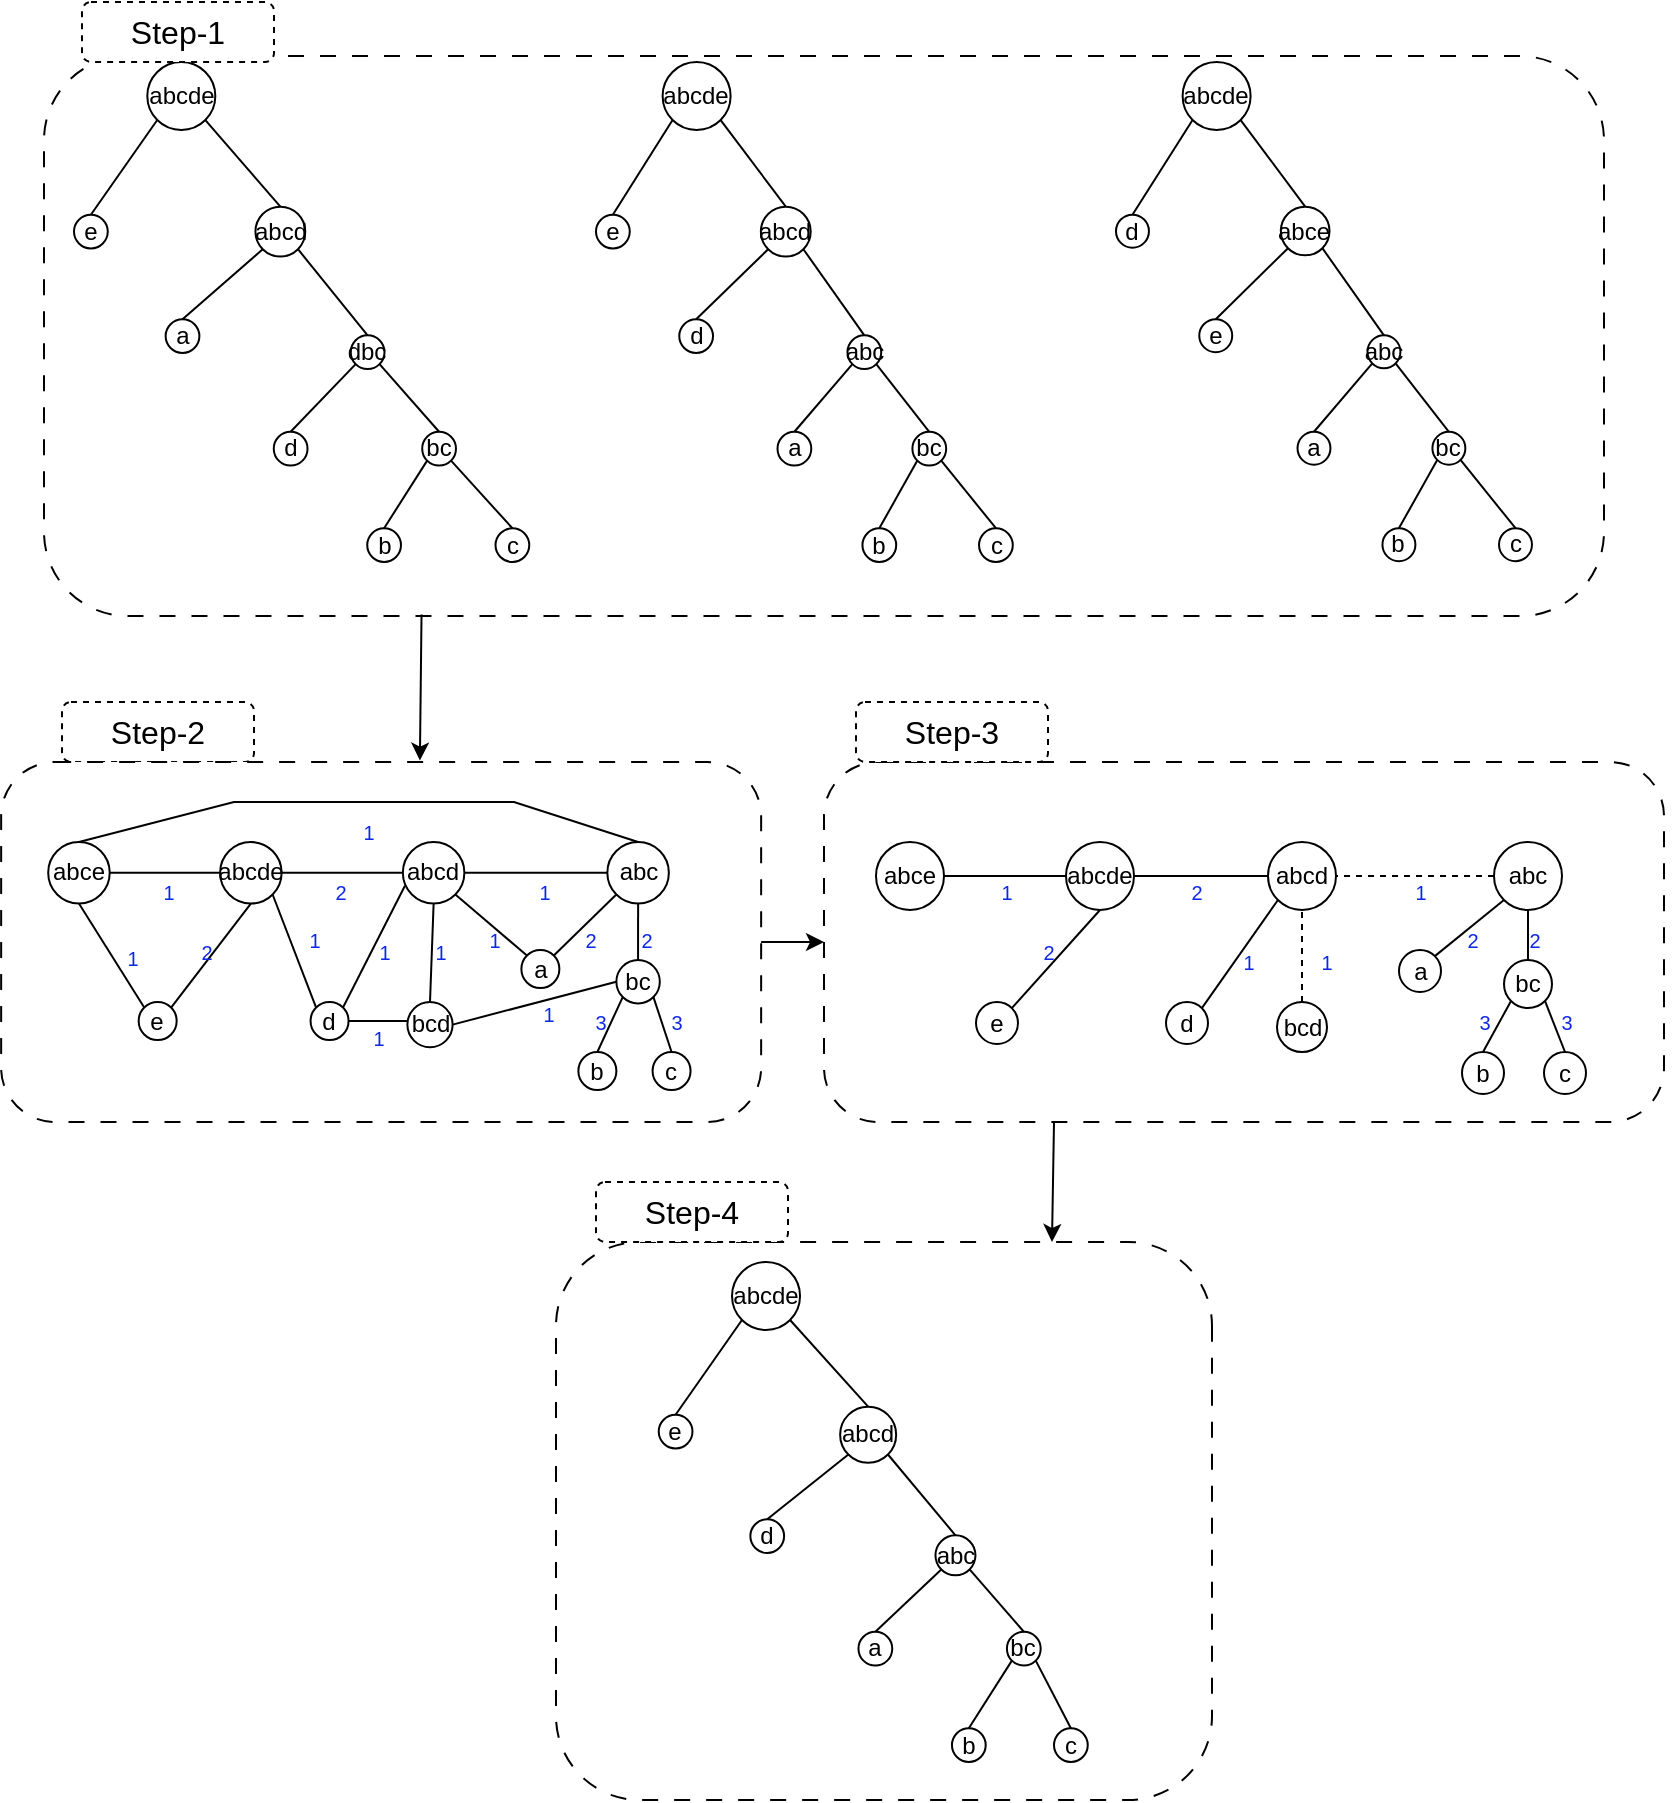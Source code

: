 <mxfile version="24.3.1" type="github">
  <diagram name="Page-1" id="h0j11PAoBNnZOjl50wy9">
    <mxGraphModel dx="442" dy="1368" grid="1" gridSize="10" guides="1" tooltips="1" connect="1" arrows="1" fold="1" page="1" pageScale="1" pageWidth="850" pageHeight="1100" math="0" shadow="0">
      <root>
        <mxCell id="0" />
        <mxCell id="1" parent="0" />
        <mxCell id="BE0f78BMKFHATQ1xb_2E-177" value="&lt;font style=&quot;font-size: 16px;&quot;&gt;Step-2&lt;/font&gt;" style="rounded=1;whiteSpace=wrap;html=1;dashed=1;" parent="1" vertex="1">
          <mxGeometry x="44" y="-720" width="96" height="30" as="geometry" />
        </mxCell>
        <mxCell id="BE0f78BMKFHATQ1xb_2E-176" value="" style="rounded=1;whiteSpace=wrap;html=1;direction=south;dashed=1;dashPattern=8 8;" parent="1" vertex="1">
          <mxGeometry x="291" y="-450" width="328" height="279" as="geometry" />
        </mxCell>
        <mxCell id="BE0f78BMKFHATQ1xb_2E-22" value="" style="group" parent="1" vertex="1" connectable="0">
          <mxGeometry x="311" y="-1040" width="504" height="277.06" as="geometry" />
        </mxCell>
        <mxCell id="BE0f78BMKFHATQ1xb_2E-108" value="" style="rounded=1;whiteSpace=wrap;html=1;dashed=1;dashPattern=8 8;" parent="BE0f78BMKFHATQ1xb_2E-22" vertex="1">
          <mxGeometry x="-276" y="-2.94" width="780" height="280" as="geometry" />
        </mxCell>
        <mxCell id="BE0f78BMKFHATQ1xb_2E-23" value="bc" style="ellipse;whiteSpace=wrap;html=1;aspect=fixed;fontStyle=0" parent="BE0f78BMKFHATQ1xb_2E-22" vertex="1">
          <mxGeometry x="158.207" y="184.887" width="16.881" height="16.881" as="geometry" />
        </mxCell>
        <mxCell id="BE0f78BMKFHATQ1xb_2E-24" value="abc" style="ellipse;whiteSpace=wrap;html=1;aspect=fixed;fontStyle=0" parent="BE0f78BMKFHATQ1xb_2E-22" vertex="1">
          <mxGeometry x="125.733" y="136.656" width="16.881" height="16.881" as="geometry" />
        </mxCell>
        <mxCell id="BE0f78BMKFHATQ1xb_2E-25" value="" style="endArrow=none;html=1;rounded=0;exitX=0.5;exitY=0;exitDx=0;exitDy=0;entryX=1;entryY=1;entryDx=0;entryDy=0;fontStyle=0" parent="BE0f78BMKFHATQ1xb_2E-22" source="BE0f78BMKFHATQ1xb_2E-35" target="BE0f78BMKFHATQ1xb_2E-37" edge="1">
          <mxGeometry width="50" height="50" relative="1" as="geometry">
            <mxPoint x="54.124" y="188.907" as="sourcePoint" />
            <mxPoint x="52.519" y="35.614" as="targetPoint" />
          </mxGeometry>
        </mxCell>
        <mxCell id="BE0f78BMKFHATQ1xb_2E-26" value="" style="endArrow=none;html=1;rounded=0;exitX=0.5;exitY=0;exitDx=0;exitDy=0;entryX=0;entryY=1;entryDx=0;entryDy=0;fontStyle=0" parent="BE0f78BMKFHATQ1xb_2E-22" source="BE0f78BMKFHATQ1xb_2E-34" target="BE0f78BMKFHATQ1xb_2E-35" edge="1">
          <mxGeometry width="50" height="50" relative="1" as="geometry">
            <mxPoint x="-62.454" y="182.479" as="sourcePoint" />
            <mxPoint x="-1.662" y="113.341" as="targetPoint" />
          </mxGeometry>
        </mxCell>
        <mxCell id="BE0f78BMKFHATQ1xb_2E-27" value="" style="endArrow=none;html=1;rounded=0;exitX=0.5;exitY=0;exitDx=0;exitDy=0;entryX=0;entryY=1;entryDx=0;entryDy=0;fontStyle=0" parent="BE0f78BMKFHATQ1xb_2E-22" source="BE0f78BMKFHATQ1xb_2E-31" target="BE0f78BMKFHATQ1xb_2E-24" edge="1">
          <mxGeometry width="50" height="50" relative="1" as="geometry">
            <mxPoint x="-32.471" y="269.296" as="sourcePoint" />
            <mxPoint x="74.94" y="152.733" as="targetPoint" />
          </mxGeometry>
        </mxCell>
        <mxCell id="BE0f78BMKFHATQ1xb_2E-28" value="" style="endArrow=none;html=1;rounded=0;exitX=0.5;exitY=0;exitDx=0;exitDy=0;entryX=0;entryY=1;entryDx=0;entryDy=0;fontStyle=0" parent="BE0f78BMKFHATQ1xb_2E-22" source="BE0f78BMKFHATQ1xb_2E-36" target="BE0f78BMKFHATQ1xb_2E-37" edge="1">
          <mxGeometry width="50" height="50" relative="1" as="geometry">
            <mxPoint x="54.124" y="188.907" as="sourcePoint" />
            <mxPoint x="88.137" y="33.61" as="targetPoint" />
          </mxGeometry>
        </mxCell>
        <mxCell id="BE0f78BMKFHATQ1xb_2E-29" value="" style="endArrow=none;html=1;rounded=0;entryX=0;entryY=1;entryDx=0;entryDy=0;exitX=0.5;exitY=0;exitDx=0;exitDy=0;fontStyle=0" parent="BE0f78BMKFHATQ1xb_2E-22" source="BE0f78BMKFHATQ1xb_2E-32" target="BE0f78BMKFHATQ1xb_2E-23" edge="1">
          <mxGeometry width="50" height="50" relative="1" as="geometry">
            <mxPoint x="106.578" y="182.479" as="sourcePoint" />
            <mxPoint x="95.757" y="148.714" as="targetPoint" />
          </mxGeometry>
        </mxCell>
        <mxCell id="BE0f78BMKFHATQ1xb_2E-30" value="" style="endArrow=none;html=1;rounded=0;entryX=1;entryY=1;entryDx=0;entryDy=0;exitX=0.5;exitY=0;exitDx=0;exitDy=0;fontStyle=0" parent="BE0f78BMKFHATQ1xb_2E-22" source="BE0f78BMKFHATQ1xb_2E-33" target="BE0f78BMKFHATQ1xb_2E-23" edge="1">
          <mxGeometry width="50" height="50" relative="1" as="geometry">
            <mxPoint x="245.641" y="184.891" as="sourcePoint" />
            <mxPoint x="95.757" y="148.714" as="targetPoint" />
          </mxGeometry>
        </mxCell>
        <mxCell id="BE0f78BMKFHATQ1xb_2E-31" value="&lt;font style=&quot;font-size: 12px;&quot;&gt;a&lt;/font&gt;" style="ellipse;whiteSpace=wrap;html=1;aspect=fixed;fontStyle=0" parent="BE0f78BMKFHATQ1xb_2E-22" vertex="1">
          <mxGeometry x="90.761" y="184.887" width="16.881" height="16.881" as="geometry" />
        </mxCell>
        <mxCell id="BE0f78BMKFHATQ1xb_2E-32" value="&lt;font style=&quot;font-size: 12px;&quot;&gt;b&lt;/font&gt;" style="ellipse;whiteSpace=wrap;html=1;aspect=fixed;fontStyle=0" parent="BE0f78BMKFHATQ1xb_2E-22" vertex="1">
          <mxGeometry x="133.227" y="233.119" width="16.881" height="16.881" as="geometry" />
        </mxCell>
        <mxCell id="BE0f78BMKFHATQ1xb_2E-33" value="&lt;font style=&quot;font-size: 12px;&quot;&gt;c&lt;/font&gt;" style="ellipse;whiteSpace=wrap;html=1;aspect=fixed;fontStyle=0" parent="BE0f78BMKFHATQ1xb_2E-22" vertex="1">
          <mxGeometry x="191.514" y="233.119" width="16.881" height="16.881" as="geometry" />
        </mxCell>
        <mxCell id="BE0f78BMKFHATQ1xb_2E-34" value="d" style="ellipse;whiteSpace=wrap;html=1;aspect=fixed;fontStyle=0" parent="BE0f78BMKFHATQ1xb_2E-22" vertex="1">
          <mxGeometry x="41.633" y="128.617" width="16.881" height="16.881" as="geometry" />
        </mxCell>
        <mxCell id="BE0f78BMKFHATQ1xb_2E-35" value="abcd" style="ellipse;whiteSpace=wrap;html=1;aspect=fixed;fontStyle=0" parent="BE0f78BMKFHATQ1xb_2E-22" vertex="1">
          <mxGeometry x="82.434" y="72.347" width="24.92" height="24.92" as="geometry" />
        </mxCell>
        <mxCell id="BE0f78BMKFHATQ1xb_2E-36" value="&lt;font style=&quot;font-size: 12px;&quot;&gt;e&lt;/font&gt;" style="ellipse;whiteSpace=wrap;html=1;aspect=fixed;fontStyle=0" parent="BE0f78BMKFHATQ1xb_2E-22" vertex="1">
          <mxGeometry y="76.367" width="16.881" height="16.881" as="geometry" />
        </mxCell>
        <mxCell id="BE0f78BMKFHATQ1xb_2E-37" value="&lt;font style=&quot;font-size: 12px;&quot;&gt;abcde&lt;/font&gt;" style="ellipse;whiteSpace=wrap;html=1;aspect=fixed;fontStyle=0" parent="BE0f78BMKFHATQ1xb_2E-22" vertex="1">
          <mxGeometry x="33.307" width="34" height="34" as="geometry" />
        </mxCell>
        <mxCell id="BE0f78BMKFHATQ1xb_2E-38" value="" style="endArrow=none;html=1;rounded=0;entryX=1;entryY=1;entryDx=0;entryDy=0;exitX=0.5;exitY=0;exitDx=0;exitDy=0;fontStyle=0" parent="BE0f78BMKFHATQ1xb_2E-22" source="BE0f78BMKFHATQ1xb_2E-24" target="BE0f78BMKFHATQ1xb_2E-35" edge="1">
          <mxGeometry width="50" height="50" relative="1" as="geometry">
            <mxPoint x="45.797" y="171.222" as="sourcePoint" />
            <mxPoint x="87.43" y="131.029" as="targetPoint" />
          </mxGeometry>
        </mxCell>
        <mxCell id="BE0f78BMKFHATQ1xb_2E-39" value="" style="endArrow=none;html=1;rounded=0;entryX=1;entryY=1;entryDx=0;entryDy=0;exitX=0.5;exitY=0;exitDx=0;exitDy=0;fontStyle=0" parent="BE0f78BMKFHATQ1xb_2E-22" source="BE0f78BMKFHATQ1xb_2E-23" target="BE0f78BMKFHATQ1xb_2E-24" edge="1">
          <mxGeometry width="50" height="50" relative="1" as="geometry">
            <mxPoint x="124.9" y="225.08" as="sourcePoint" />
            <mxPoint x="166.534" y="184.887" as="targetPoint" />
          </mxGeometry>
        </mxCell>
        <mxCell id="BE0f78BMKFHATQ1xb_2E-40" value="" style="group" parent="1" vertex="1" connectable="0">
          <mxGeometry x="571" y="-1040" width="279" height="270" as="geometry" />
        </mxCell>
        <mxCell id="BE0f78BMKFHATQ1xb_2E-41" value="bc" style="ellipse;whiteSpace=wrap;html=1;aspect=fixed;fontStyle=0" parent="BE0f78BMKFHATQ1xb_2E-40" vertex="1">
          <mxGeometry x="158.207" y="184.887" width="16.472" height="16.472" as="geometry" />
        </mxCell>
        <mxCell id="BE0f78BMKFHATQ1xb_2E-42" value="abc" style="ellipse;whiteSpace=wrap;html=1;aspect=fixed;fontStyle=0" parent="BE0f78BMKFHATQ1xb_2E-40" vertex="1">
          <mxGeometry x="125.733" y="136.656" width="16.472" height="16.472" as="geometry" />
        </mxCell>
        <mxCell id="BE0f78BMKFHATQ1xb_2E-43" value="" style="endArrow=none;html=1;rounded=0;exitX=0.5;exitY=0;exitDx=0;exitDy=0;entryX=1;entryY=1;entryDx=0;entryDy=0;fontStyle=0" parent="BE0f78BMKFHATQ1xb_2E-40" source="BE0f78BMKFHATQ1xb_2E-53" target="BE0f78BMKFHATQ1xb_2E-55" edge="1">
          <mxGeometry width="50" height="50" relative="1" as="geometry">
            <mxPoint x="54.124" y="188.907" as="sourcePoint" />
            <mxPoint x="52.519" y="35.614" as="targetPoint" />
          </mxGeometry>
        </mxCell>
        <mxCell id="BE0f78BMKFHATQ1xb_2E-44" value="" style="endArrow=none;html=1;rounded=0;exitX=0.5;exitY=0;exitDx=0;exitDy=0;entryX=0;entryY=1;entryDx=0;entryDy=0;fontStyle=0" parent="BE0f78BMKFHATQ1xb_2E-40" source="BE0f78BMKFHATQ1xb_2E-52" target="BE0f78BMKFHATQ1xb_2E-53" edge="1">
          <mxGeometry width="50" height="50" relative="1" as="geometry">
            <mxPoint x="-62.454" y="182.479" as="sourcePoint" />
            <mxPoint x="-1.662" y="113.341" as="targetPoint" />
          </mxGeometry>
        </mxCell>
        <mxCell id="BE0f78BMKFHATQ1xb_2E-45" value="" style="endArrow=none;html=1;rounded=0;exitX=0.5;exitY=0;exitDx=0;exitDy=0;entryX=0;entryY=1;entryDx=0;entryDy=0;fontStyle=0" parent="BE0f78BMKFHATQ1xb_2E-40" source="BE0f78BMKFHATQ1xb_2E-49" target="BE0f78BMKFHATQ1xb_2E-42" edge="1">
          <mxGeometry width="50" height="50" relative="1" as="geometry">
            <mxPoint x="-32.471" y="269.296" as="sourcePoint" />
            <mxPoint x="74.94" y="152.733" as="targetPoint" />
          </mxGeometry>
        </mxCell>
        <mxCell id="BE0f78BMKFHATQ1xb_2E-46" value="" style="endArrow=none;html=1;rounded=0;exitX=0.5;exitY=0;exitDx=0;exitDy=0;entryX=0;entryY=1;entryDx=0;entryDy=0;fontStyle=0" parent="BE0f78BMKFHATQ1xb_2E-40" source="BE0f78BMKFHATQ1xb_2E-54" target="BE0f78BMKFHATQ1xb_2E-55" edge="1">
          <mxGeometry width="50" height="50" relative="1" as="geometry">
            <mxPoint x="54.124" y="188.907" as="sourcePoint" />
            <mxPoint x="88.137" y="33.61" as="targetPoint" />
          </mxGeometry>
        </mxCell>
        <mxCell id="BE0f78BMKFHATQ1xb_2E-47" value="" style="endArrow=none;html=1;rounded=0;entryX=0;entryY=1;entryDx=0;entryDy=0;exitX=0.5;exitY=0;exitDx=0;exitDy=0;fontStyle=0" parent="BE0f78BMKFHATQ1xb_2E-40" source="BE0f78BMKFHATQ1xb_2E-50" target="BE0f78BMKFHATQ1xb_2E-41" edge="1">
          <mxGeometry width="50" height="50" relative="1" as="geometry">
            <mxPoint x="106.578" y="182.479" as="sourcePoint" />
            <mxPoint x="95.757" y="148.714" as="targetPoint" />
          </mxGeometry>
        </mxCell>
        <mxCell id="BE0f78BMKFHATQ1xb_2E-48" value="" style="endArrow=none;html=1;rounded=0;entryX=1;entryY=1;entryDx=0;entryDy=0;exitX=0.5;exitY=0;exitDx=0;exitDy=0;fontStyle=0" parent="BE0f78BMKFHATQ1xb_2E-40" source="BE0f78BMKFHATQ1xb_2E-51" target="BE0f78BMKFHATQ1xb_2E-41" edge="1">
          <mxGeometry width="50" height="50" relative="1" as="geometry">
            <mxPoint x="245.641" y="184.891" as="sourcePoint" />
            <mxPoint x="95.757" y="148.714" as="targetPoint" />
          </mxGeometry>
        </mxCell>
        <mxCell id="BE0f78BMKFHATQ1xb_2E-49" value="&lt;font style=&quot;font-size: 12px;&quot;&gt;a&lt;/font&gt;" style="ellipse;whiteSpace=wrap;html=1;aspect=fixed;fontStyle=0" parent="BE0f78BMKFHATQ1xb_2E-40" vertex="1">
          <mxGeometry x="90.761" y="184.887" width="16.472" height="16.472" as="geometry" />
        </mxCell>
        <mxCell id="BE0f78BMKFHATQ1xb_2E-50" value="&lt;font style=&quot;font-size: 12px;&quot;&gt;b&lt;/font&gt;" style="ellipse;whiteSpace=wrap;html=1;aspect=fixed;fontStyle=0" parent="BE0f78BMKFHATQ1xb_2E-40" vertex="1">
          <mxGeometry x="133.227" y="233.119" width="16.472" height="16.472" as="geometry" />
        </mxCell>
        <mxCell id="BE0f78BMKFHATQ1xb_2E-51" value="&lt;font style=&quot;font-size: 12px;&quot;&gt;c&lt;/font&gt;" style="ellipse;whiteSpace=wrap;html=1;aspect=fixed;fontStyle=0" parent="BE0f78BMKFHATQ1xb_2E-40" vertex="1">
          <mxGeometry x="191.514" y="233.119" width="16.472" height="16.472" as="geometry" />
        </mxCell>
        <mxCell id="BE0f78BMKFHATQ1xb_2E-52" value="e" style="ellipse;whiteSpace=wrap;html=1;aspect=fixed;fontStyle=0" parent="BE0f78BMKFHATQ1xb_2E-40" vertex="1">
          <mxGeometry x="41.633" y="128.617" width="16.472" height="16.472" as="geometry" />
        </mxCell>
        <mxCell id="BE0f78BMKFHATQ1xb_2E-53" value="abce" style="ellipse;whiteSpace=wrap;html=1;aspect=fixed;fontStyle=0" parent="BE0f78BMKFHATQ1xb_2E-40" vertex="1">
          <mxGeometry x="82.434" y="72.347" width="24.315" height="24.315" as="geometry" />
        </mxCell>
        <mxCell id="BE0f78BMKFHATQ1xb_2E-54" value="&lt;font style=&quot;font-size: 12px;&quot;&gt;d&lt;/font&gt;" style="ellipse;whiteSpace=wrap;html=1;aspect=fixed;fontStyle=0" parent="BE0f78BMKFHATQ1xb_2E-40" vertex="1">
          <mxGeometry y="76.367" width="16.472" height="16.472" as="geometry" />
        </mxCell>
        <mxCell id="BE0f78BMKFHATQ1xb_2E-55" value="&lt;font style=&quot;font-size: 12px;&quot;&gt;abcde&lt;/font&gt;" style="ellipse;whiteSpace=wrap;html=1;aspect=fixed;fontStyle=0" parent="BE0f78BMKFHATQ1xb_2E-40" vertex="1">
          <mxGeometry x="33.307" width="34" height="34" as="geometry" />
        </mxCell>
        <mxCell id="BE0f78BMKFHATQ1xb_2E-56" value="" style="endArrow=none;html=1;rounded=0;entryX=1;entryY=1;entryDx=0;entryDy=0;exitX=0.5;exitY=0;exitDx=0;exitDy=0;fontStyle=0" parent="BE0f78BMKFHATQ1xb_2E-40" source="BE0f78BMKFHATQ1xb_2E-42" target="BE0f78BMKFHATQ1xb_2E-53" edge="1">
          <mxGeometry width="50" height="50" relative="1" as="geometry">
            <mxPoint x="45.797" y="171.222" as="sourcePoint" />
            <mxPoint x="87.43" y="131.029" as="targetPoint" />
          </mxGeometry>
        </mxCell>
        <mxCell id="BE0f78BMKFHATQ1xb_2E-57" value="" style="endArrow=none;html=1;rounded=0;entryX=1;entryY=1;entryDx=0;entryDy=0;exitX=0.5;exitY=0;exitDx=0;exitDy=0;fontStyle=0" parent="BE0f78BMKFHATQ1xb_2E-40" source="BE0f78BMKFHATQ1xb_2E-41" target="BE0f78BMKFHATQ1xb_2E-42" edge="1">
          <mxGeometry width="50" height="50" relative="1" as="geometry">
            <mxPoint x="124.9" y="225.08" as="sourcePoint" />
            <mxPoint x="166.534" y="184.887" as="targetPoint" />
          </mxGeometry>
        </mxCell>
        <mxCell id="BE0f78BMKFHATQ1xb_2E-109" value="" style="group" parent="1" vertex="1" connectable="0">
          <mxGeometry x="19" y="-690" width="380" height="180" as="geometry" />
        </mxCell>
        <mxCell id="BE0f78BMKFHATQ1xb_2E-107" value="" style="rounded=1;whiteSpace=wrap;html=1;dashed=1;dashPattern=8 8;" parent="BE0f78BMKFHATQ1xb_2E-109" vertex="1">
          <mxGeometry x="-5.429" width="380" height="180" as="geometry" />
        </mxCell>
        <mxCell id="BE0f78BMKFHATQ1xb_2E-59" value="bc" style="ellipse;whiteSpace=wrap;html=1;aspect=fixed;fontStyle=0" parent="BE0f78BMKFHATQ1xb_2E-109" vertex="1">
          <mxGeometry x="302.19" y="99" width="21.714" height="21.714" as="geometry" />
        </mxCell>
        <mxCell id="BE0f78BMKFHATQ1xb_2E-60" value="abc" style="ellipse;whiteSpace=wrap;html=1;aspect=fixed;fontStyle=0" parent="BE0f78BMKFHATQ1xb_2E-109" vertex="1">
          <mxGeometry x="297.667" y="40" width="30.762" height="30.762" as="geometry" />
        </mxCell>
        <mxCell id="BE0f78BMKFHATQ1xb_2E-61" value="" style="endArrow=none;html=1;rounded=0;exitX=0;exitY=0.5;exitDx=0;exitDy=0;entryX=1;entryY=0.5;entryDx=0;entryDy=0;fontStyle=0" parent="BE0f78BMKFHATQ1xb_2E-109" source="BE0f78BMKFHATQ1xb_2E-71" target="BE0f78BMKFHATQ1xb_2E-73" edge="1">
          <mxGeometry width="50" height="50" relative="1" as="geometry">
            <mxPoint x="122.143" y="275" as="sourcePoint" />
            <mxPoint x="120.399" y="84.304" as="targetPoint" />
          </mxGeometry>
        </mxCell>
        <mxCell id="BE0f78BMKFHATQ1xb_2E-62" value="" style="endArrow=none;html=1;rounded=0;exitX=0.5;exitY=0;exitDx=0;exitDy=0;entryX=0.5;entryY=1;entryDx=0;entryDy=0;fontStyle=0" parent="BE0f78BMKFHATQ1xb_2E-109" source="BE0f78BMKFHATQ1xb_2E-70" target="BE0f78BMKFHATQ1xb_2E-71" edge="1">
          <mxGeometry width="50" height="50" relative="1" as="geometry">
            <mxPoint x="-4.528" y="267.004" as="sourcePoint" />
            <mxPoint x="61.528" y="180.996" as="targetPoint" />
          </mxGeometry>
        </mxCell>
        <mxCell id="BE0f78BMKFHATQ1xb_2E-63" value="" style="endArrow=none;html=1;rounded=0;exitX=1;exitY=0;exitDx=0;exitDy=0;entryX=0;entryY=1;entryDx=0;entryDy=0;fontStyle=0" parent="BE0f78BMKFHATQ1xb_2E-109" source="BE0f78BMKFHATQ1xb_2E-67" target="BE0f78BMKFHATQ1xb_2E-60" edge="1">
          <mxGeometry width="50" height="50" relative="1" as="geometry">
            <mxPoint x="110.385" y="375.004" as="sourcePoint" />
            <mxPoint x="286.923" y="239.874" as="targetPoint" />
          </mxGeometry>
        </mxCell>
        <mxCell id="BE0f78BMKFHATQ1xb_2E-64" value="" style="endArrow=none;html=1;rounded=0;exitX=1;exitY=0.5;exitDx=0;exitDy=0;entryX=0;entryY=0.5;entryDx=0;entryDy=0;fontStyle=0" parent="BE0f78BMKFHATQ1xb_2E-109" source="BE0f78BMKFHATQ1xb_2E-72" target="BE0f78BMKFHATQ1xb_2E-73" edge="1">
          <mxGeometry width="50" height="50" relative="1" as="geometry">
            <mxPoint x="122.143" y="275" as="sourcePoint" />
            <mxPoint x="159.101" y="81.811" as="targetPoint" />
          </mxGeometry>
        </mxCell>
        <mxCell id="BE0f78BMKFHATQ1xb_2E-65" value="" style="endArrow=none;html=1;rounded=0;entryX=0;entryY=1;entryDx=0;entryDy=0;exitX=0.5;exitY=0;exitDx=0;exitDy=0;fontStyle=0" parent="BE0f78BMKFHATQ1xb_2E-109" source="BE0f78BMKFHATQ1xb_2E-68" target="BE0f78BMKFHATQ1xb_2E-59" edge="1">
          <mxGeometry width="50" height="50" relative="1" as="geometry">
            <mxPoint x="179.139" y="267.004" as="sourcePoint" />
            <mxPoint x="167.381" y="225" as="targetPoint" />
          </mxGeometry>
        </mxCell>
        <mxCell id="BE0f78BMKFHATQ1xb_2E-66" value="" style="endArrow=none;html=1;rounded=0;entryX=1;entryY=1;entryDx=0;entryDy=0;exitX=0.5;exitY=0;exitDx=0;exitDy=0;fontStyle=0" parent="BE0f78BMKFHATQ1xb_2E-109" source="BE0f78BMKFHATQ1xb_2E-69" target="BE0f78BMKFHATQ1xb_2E-59" edge="1">
          <mxGeometry width="50" height="50" relative="1" as="geometry">
            <mxPoint x="330.242" y="270.004" as="sourcePoint" />
            <mxPoint x="167.381" y="225" as="targetPoint" />
          </mxGeometry>
        </mxCell>
        <mxCell id="BE0f78BMKFHATQ1xb_2E-67" value="&lt;font style=&quot;font-size: 12px;&quot;&gt;a&lt;/font&gt;" style="ellipse;whiteSpace=wrap;html=1;aspect=fixed;fontStyle=0" parent="BE0f78BMKFHATQ1xb_2E-109" vertex="1">
          <mxGeometry x="254.69" y="94" width="19" height="19" as="geometry" />
        </mxCell>
        <mxCell id="BE0f78BMKFHATQ1xb_2E-68" value="&lt;font style=&quot;font-size: 12px;&quot;&gt;b&lt;/font&gt;" style="ellipse;whiteSpace=wrap;html=1;aspect=fixed;fontStyle=0" parent="BE0f78BMKFHATQ1xb_2E-109" vertex="1">
          <mxGeometry x="283.19" y="145" width="19" height="19" as="geometry" />
        </mxCell>
        <mxCell id="BE0f78BMKFHATQ1xb_2E-69" value="&lt;font style=&quot;font-size: 12px;&quot;&gt;c&lt;/font&gt;" style="ellipse;whiteSpace=wrap;html=1;aspect=fixed;fontStyle=0" parent="BE0f78BMKFHATQ1xb_2E-109" vertex="1">
          <mxGeometry x="320.286" y="145" width="19" height="19" as="geometry" />
        </mxCell>
        <mxCell id="BE0f78BMKFHATQ1xb_2E-70" value="bcd" style="ellipse;whiteSpace=wrap;html=1;aspect=fixed;fontStyle=0" parent="BE0f78BMKFHATQ1xb_2E-109" vertex="1">
          <mxGeometry x="197.69" y="120" width="22.619" height="22.619" as="geometry" />
        </mxCell>
        <mxCell id="BE0f78BMKFHATQ1xb_2E-71" value="abcd" style="ellipse;whiteSpace=wrap;html=1;aspect=fixed;fontStyle=0" parent="BE0f78BMKFHATQ1xb_2E-109" vertex="1">
          <mxGeometry x="195.429" y="40" width="30.762" height="30.762" as="geometry" />
        </mxCell>
        <mxCell id="BE0f78BMKFHATQ1xb_2E-72" value="&lt;font style=&quot;font-size: 12px;&quot;&gt;abce&lt;/font&gt;" style="ellipse;whiteSpace=wrap;html=1;aspect=fixed;fontStyle=0" parent="BE0f78BMKFHATQ1xb_2E-109" vertex="1">
          <mxGeometry x="18.095" y="40" width="30.762" height="30.762" as="geometry" />
        </mxCell>
        <mxCell id="BE0f78BMKFHATQ1xb_2E-73" value="&lt;font style=&quot;font-size: 12px;&quot;&gt;abcde&lt;/font&gt;" style="ellipse;whiteSpace=wrap;html=1;aspect=fixed;fontStyle=0" parent="BE0f78BMKFHATQ1xb_2E-109" vertex="1">
          <mxGeometry x="104.048" y="40" width="30.762" height="30.762" as="geometry" />
        </mxCell>
        <mxCell id="BE0f78BMKFHATQ1xb_2E-74" value="" style="endArrow=none;html=1;rounded=0;entryX=1;entryY=0.5;entryDx=0;entryDy=0;exitX=0;exitY=0.5;exitDx=0;exitDy=0;fontStyle=0;" parent="BE0f78BMKFHATQ1xb_2E-109" source="BE0f78BMKFHATQ1xb_2E-60" target="BE0f78BMKFHATQ1xb_2E-71" edge="1">
          <mxGeometry width="50" height="50" relative="1" as="geometry">
            <mxPoint x="113.095" y="253" as="sourcePoint" />
            <mxPoint x="158.333" y="203" as="targetPoint" />
          </mxGeometry>
        </mxCell>
        <mxCell id="BE0f78BMKFHATQ1xb_2E-75" value="" style="endArrow=none;html=1;rounded=0;entryX=0.5;entryY=1;entryDx=0;entryDy=0;exitX=0.5;exitY=0;exitDx=0;exitDy=0;fontStyle=0" parent="BE0f78BMKFHATQ1xb_2E-109" source="BE0f78BMKFHATQ1xb_2E-59" target="BE0f78BMKFHATQ1xb_2E-60" edge="1">
          <mxGeometry width="50" height="50" relative="1" as="geometry">
            <mxPoint x="199.048" y="320" as="sourcePoint" />
            <mxPoint x="244.286" y="270" as="targetPoint" />
          </mxGeometry>
        </mxCell>
        <mxCell id="BE0f78BMKFHATQ1xb_2E-76" value="" style="endArrow=none;html=1;rounded=0;entryX=1;entryY=1;entryDx=0;entryDy=0;exitX=0;exitY=0;exitDx=0;exitDy=0;" parent="BE0f78BMKFHATQ1xb_2E-109" source="BE0f78BMKFHATQ1xb_2E-67" target="BE0f78BMKFHATQ1xb_2E-71" edge="1">
          <mxGeometry width="50" height="50" relative="1" as="geometry">
            <mxPoint x="126.667" y="200" as="sourcePoint" />
            <mxPoint x="171.905" y="150" as="targetPoint" />
          </mxGeometry>
        </mxCell>
        <mxCell id="BE0f78BMKFHATQ1xb_2E-77" value="&lt;font style=&quot;font-size: 12px;&quot;&gt;e&lt;/font&gt;" style="ellipse;whiteSpace=wrap;html=1;aspect=fixed;fontStyle=0" parent="BE0f78BMKFHATQ1xb_2E-109" vertex="1">
          <mxGeometry x="63.333" y="120" width="19" height="19" as="geometry" />
        </mxCell>
        <mxCell id="BE0f78BMKFHATQ1xb_2E-78" value="" style="endArrow=none;html=1;rounded=0;exitX=0;exitY=0;exitDx=0;exitDy=0;entryX=0.5;entryY=1;entryDx=0;entryDy=0;" parent="BE0f78BMKFHATQ1xb_2E-109" source="BE0f78BMKFHATQ1xb_2E-77" target="BE0f78BMKFHATQ1xb_2E-72" edge="1">
          <mxGeometry width="50" height="50" relative="1" as="geometry">
            <mxPoint y="120" as="sourcePoint" />
            <mxPoint x="45.238" y="70" as="targetPoint" />
          </mxGeometry>
        </mxCell>
        <mxCell id="BE0f78BMKFHATQ1xb_2E-79" value="" style="endArrow=none;html=1;rounded=0;entryX=0.5;entryY=1;entryDx=0;entryDy=0;exitX=1;exitY=0;exitDx=0;exitDy=0;" parent="BE0f78BMKFHATQ1xb_2E-109" source="BE0f78BMKFHATQ1xb_2E-77" target="BE0f78BMKFHATQ1xb_2E-73" edge="1">
          <mxGeometry width="50" height="50" relative="1" as="geometry">
            <mxPoint x="72.381" y="130" as="sourcePoint" />
            <mxPoint x="117.619" y="80" as="targetPoint" />
          </mxGeometry>
        </mxCell>
        <mxCell id="BE0f78BMKFHATQ1xb_2E-80" value="&lt;font style=&quot;font-size: 12px;&quot;&gt;d&lt;/font&gt;" style="ellipse;whiteSpace=wrap;html=1;aspect=fixed;fontStyle=0" parent="BE0f78BMKFHATQ1xb_2E-109" vertex="1">
          <mxGeometry x="149.286" y="120" width="19" height="19" as="geometry" />
        </mxCell>
        <mxCell id="BE0f78BMKFHATQ1xb_2E-81" value="" style="endArrow=none;html=1;rounded=0;entryX=0.034;entryY=0.71;entryDx=0;entryDy=0;entryPerimeter=0;exitX=1;exitY=0;exitDx=0;exitDy=0;" parent="BE0f78BMKFHATQ1xb_2E-109" source="BE0f78BMKFHATQ1xb_2E-80" target="BE0f78BMKFHATQ1xb_2E-71" edge="1">
          <mxGeometry width="50" height="50" relative="1" as="geometry">
            <mxPoint x="135.714" y="120" as="sourcePoint" />
            <mxPoint x="180.952" y="70" as="targetPoint" />
          </mxGeometry>
        </mxCell>
        <mxCell id="BE0f78BMKFHATQ1xb_2E-82" value="" style="endArrow=none;html=1;rounded=0;entryX=1;entryY=1;entryDx=0;entryDy=0;exitX=0;exitY=0;exitDx=0;exitDy=0;" parent="BE0f78BMKFHATQ1xb_2E-109" source="BE0f78BMKFHATQ1xb_2E-80" target="BE0f78BMKFHATQ1xb_2E-73" edge="1">
          <mxGeometry width="50" height="50" relative="1" as="geometry">
            <mxPoint x="90.476" y="130" as="sourcePoint" />
            <mxPoint x="135.714" y="80" as="targetPoint" />
          </mxGeometry>
        </mxCell>
        <mxCell id="BE0f78BMKFHATQ1xb_2E-83" value="" style="endArrow=none;html=1;rounded=0;entryX=1;entryY=0.5;entryDx=0;entryDy=0;exitX=0.007;exitY=0.422;exitDx=0;exitDy=0;exitPerimeter=0;" parent="BE0f78BMKFHATQ1xb_2E-109" source="BE0f78BMKFHATQ1xb_2E-70" target="BE0f78BMKFHATQ1xb_2E-80" edge="1">
          <mxGeometry width="50" height="50" relative="1" as="geometry">
            <mxPoint x="81.429" y="200" as="sourcePoint" />
            <mxPoint x="126.667" y="150" as="targetPoint" />
          </mxGeometry>
        </mxCell>
        <mxCell id="BE0f78BMKFHATQ1xb_2E-84" value="" style="endArrow=none;html=1;rounded=0;entryX=0;entryY=0.5;entryDx=0;entryDy=0;exitX=1;exitY=0.5;exitDx=0;exitDy=0;" parent="BE0f78BMKFHATQ1xb_2E-109" source="BE0f78BMKFHATQ1xb_2E-70" target="BE0f78BMKFHATQ1xb_2E-59" edge="1">
          <mxGeometry width="50" height="50" relative="1" as="geometry">
            <mxPoint x="108.571" y="290" as="sourcePoint" />
            <mxPoint x="153.81" y="240" as="targetPoint" />
          </mxGeometry>
        </mxCell>
        <mxCell id="BE0f78BMKFHATQ1xb_2E-87" value="" style="endArrow=none;html=1;rounded=0;entryX=0.5;entryY=0;entryDx=0;entryDy=0;exitX=0.5;exitY=0;exitDx=0;exitDy=0;" parent="BE0f78BMKFHATQ1xb_2E-109" source="BE0f78BMKFHATQ1xb_2E-72" target="BE0f78BMKFHATQ1xb_2E-60" edge="1">
          <mxGeometry width="50" height="50" relative="1" as="geometry">
            <mxPoint x="144.762" y="50" as="sourcePoint" />
            <mxPoint x="190" as="targetPoint" />
            <Array as="points">
              <mxPoint x="111" y="20" />
              <mxPoint x="180.952" y="20" />
              <mxPoint x="251" y="20" />
            </Array>
          </mxGeometry>
        </mxCell>
        <mxCell id="BE0f78BMKFHATQ1xb_2E-90" value="&lt;font color=&quot;#0d27e7&quot; style=&quot;font-size: 10px;&quot;&gt;1&lt;/font&gt;" style="text;html=1;align=center;verticalAlign=middle;resizable=0;points=[];autosize=1;fontColor=#3e0925;" parent="BE0f78BMKFHATQ1xb_2E-109" vertex="1">
          <mxGeometry x="63.333" y="50" width="30" height="30" as="geometry" />
        </mxCell>
        <mxCell id="BE0f78BMKFHATQ1xb_2E-89" value="&lt;font color=&quot;#0d27e7&quot; style=&quot;font-size: 10px;&quot;&gt;1&lt;/font&gt;" style="text;html=1;align=center;verticalAlign=middle;resizable=0;points=[];autosize=1;fontColor=#3e0925;" parent="BE0f78BMKFHATQ1xb_2E-109" vertex="1">
          <mxGeometry x="45.238" y="83" width="30" height="30" as="geometry" />
        </mxCell>
        <mxCell id="BE0f78BMKFHATQ1xb_2E-92" value="&lt;font color=&quot;#0d27e7&quot; style=&quot;font-size: 10px;&quot;&gt;2&lt;/font&gt;" style="text;html=1;align=center;verticalAlign=middle;resizable=0;points=[];autosize=1;fontColor=#3e0925;" parent="BE0f78BMKFHATQ1xb_2E-109" vertex="1">
          <mxGeometry x="82.333" y="80" width="30" height="30" as="geometry" />
        </mxCell>
        <mxCell id="BE0f78BMKFHATQ1xb_2E-91" value="&lt;font color=&quot;#0d27e7&quot; style=&quot;font-size: 10px;&quot;&gt;1&lt;/font&gt;" style="text;html=1;align=center;verticalAlign=middle;resizable=0;points=[];autosize=1;fontColor=#3e0925;" parent="BE0f78BMKFHATQ1xb_2E-109" vertex="1">
          <mxGeometry x="135.714" y="74" width="30" height="30" as="geometry" />
        </mxCell>
        <mxCell id="BE0f78BMKFHATQ1xb_2E-94" value="&lt;font color=&quot;#0d27e7&quot; style=&quot;font-size: 10px;&quot;&gt;2&lt;/font&gt;" style="text;html=1;align=center;verticalAlign=middle;resizable=0;points=[];autosize=1;fontColor=#3e0925;" parent="BE0f78BMKFHATQ1xb_2E-109" vertex="1">
          <mxGeometry x="149.286" y="50" width="30" height="30" as="geometry" />
        </mxCell>
        <mxCell id="BE0f78BMKFHATQ1xb_2E-93" value="&lt;font color=&quot;#0d27e7&quot; style=&quot;font-size: 10px;&quot;&gt;1&lt;/font&gt;" style="text;html=1;align=center;verticalAlign=middle;resizable=0;points=[];autosize=1;fontColor=#3e0925;" parent="BE0f78BMKFHATQ1xb_2E-109" vertex="1">
          <mxGeometry x="170.548" y="80" width="30" height="30" as="geometry" />
        </mxCell>
        <mxCell id="BE0f78BMKFHATQ1xb_2E-95" value="&lt;font color=&quot;#0d27e7&quot; style=&quot;font-size: 10px;&quot;&gt;1&lt;/font&gt;" style="text;html=1;align=center;verticalAlign=middle;resizable=0;points=[];autosize=1;fontColor=#3e0925;" parent="BE0f78BMKFHATQ1xb_2E-109" vertex="1">
          <mxGeometry x="168.286" y="123" width="30" height="30" as="geometry" />
        </mxCell>
        <mxCell id="BE0f78BMKFHATQ1xb_2E-97" value="&lt;font color=&quot;#0d27e7&quot; style=&quot;font-size: 10px;&quot;&gt;1&lt;/font&gt;" style="text;html=1;align=center;verticalAlign=middle;resizable=0;points=[];autosize=1;fontColor=#3e0925;" parent="BE0f78BMKFHATQ1xb_2E-109" vertex="1">
          <mxGeometry x="226.19" y="74" width="30" height="30" as="geometry" />
        </mxCell>
        <mxCell id="BE0f78BMKFHATQ1xb_2E-96" value="&lt;font color=&quot;#0d27e7&quot; style=&quot;font-size: 10px;&quot;&gt;1&lt;/font&gt;" style="text;html=1;align=center;verticalAlign=middle;resizable=0;points=[];autosize=1;fontColor=#3e0925;" parent="BE0f78BMKFHATQ1xb_2E-109" vertex="1">
          <mxGeometry x="199.048" y="80" width="30" height="30" as="geometry" />
        </mxCell>
        <mxCell id="BE0f78BMKFHATQ1xb_2E-99" value="&lt;font color=&quot;#0d27e7&quot; style=&quot;font-size: 10px;&quot;&gt;1&lt;/font&gt;" style="text;html=1;align=center;verticalAlign=middle;resizable=0;points=[];autosize=1;fontColor=#3e0925;" parent="BE0f78BMKFHATQ1xb_2E-109" vertex="1">
          <mxGeometry x="250.619" y="50" width="30" height="30" as="geometry" />
        </mxCell>
        <mxCell id="BE0f78BMKFHATQ1xb_2E-98" value="&lt;font color=&quot;#0d27e7&quot; style=&quot;font-size: 10px;&quot;&gt;2&lt;/font&gt;" style="text;html=1;align=center;verticalAlign=middle;resizable=0;points=[];autosize=1;fontColor=#3e0925;" parent="BE0f78BMKFHATQ1xb_2E-109" vertex="1">
          <mxGeometry x="273.69" y="74" width="30" height="30" as="geometry" />
        </mxCell>
        <mxCell id="BE0f78BMKFHATQ1xb_2E-100" value="&lt;font color=&quot;#0d27e7&quot; style=&quot;font-size: 10px;&quot;&gt;2&lt;/font&gt;" style="text;html=1;align=center;verticalAlign=middle;resizable=0;points=[];autosize=1;fontColor=#3e0925;" parent="BE0f78BMKFHATQ1xb_2E-109" vertex="1">
          <mxGeometry x="302.19" y="74" width="30" height="30" as="geometry" />
        </mxCell>
        <mxCell id="BE0f78BMKFHATQ1xb_2E-102" value="&lt;font color=&quot;#0d27e7&quot; style=&quot;font-size: 10px;&quot;&gt;1&lt;/font&gt;" style="text;html=1;align=center;verticalAlign=middle;resizable=0;points=[];autosize=1;fontColor=#3e0925;" parent="BE0f78BMKFHATQ1xb_2E-109" vertex="1">
          <mxGeometry x="253.333" y="111" width="30" height="30" as="geometry" />
        </mxCell>
        <mxCell id="BE0f78BMKFHATQ1xb_2E-101" value="&lt;font color=&quot;#0d27e7&quot; style=&quot;font-size: 10px;&quot;&gt;3&lt;/font&gt;" style="text;html=1;align=center;verticalAlign=middle;resizable=0;points=[];autosize=1;fontColor=#3e0925;" parent="BE0f78BMKFHATQ1xb_2E-109" vertex="1">
          <mxGeometry x="279.119" y="115" width="30" height="30" as="geometry" />
        </mxCell>
        <mxCell id="BE0f78BMKFHATQ1xb_2E-104" value="&lt;font color=&quot;#0d27e7&quot; style=&quot;font-size: 10px;&quot;&gt;3&lt;/font&gt;" style="text;html=1;align=center;verticalAlign=middle;resizable=0;points=[];autosize=1;fontColor=#3e0925;" parent="BE0f78BMKFHATQ1xb_2E-109" vertex="1">
          <mxGeometry x="316.667" y="115" width="30" height="30" as="geometry" />
        </mxCell>
        <mxCell id="BE0f78BMKFHATQ1xb_2E-103" value="&lt;font color=&quot;#0d27e7&quot; style=&quot;font-size: 10px;&quot;&gt;1&lt;/font&gt;" style="text;html=1;align=center;verticalAlign=middle;resizable=0;points=[];autosize=1;fontColor=#3e0925;" parent="BE0f78BMKFHATQ1xb_2E-109" vertex="1">
          <mxGeometry x="162.857" y="20" width="30" height="30" as="geometry" />
        </mxCell>
        <mxCell id="BE0f78BMKFHATQ1xb_2E-157" value="" style="group" parent="1" vertex="1" connectable="0">
          <mxGeometry x="50" y="-1040" width="227.638" height="250" as="geometry" />
        </mxCell>
        <mxCell id="BE0f78BMKFHATQ1xb_2E-1" value="bc" style="ellipse;whiteSpace=wrap;html=1;aspect=fixed;fontStyle=0" parent="BE0f78BMKFHATQ1xb_2E-157" vertex="1">
          <mxGeometry x="174.104" y="184.887" width="16.881" height="16.881" as="geometry" />
        </mxCell>
        <mxCell id="BE0f78BMKFHATQ1xb_2E-2" value="dbc" style="ellipse;whiteSpace=wrap;html=1;aspect=fixed;fontStyle=0" parent="BE0f78BMKFHATQ1xb_2E-157" vertex="1">
          <mxGeometry x="138.367" y="136.656" width="16.881" height="16.881" as="geometry" />
        </mxCell>
        <mxCell id="BE0f78BMKFHATQ1xb_2E-3" value="" style="endArrow=none;html=1;rounded=0;exitX=0.5;exitY=0;exitDx=0;exitDy=0;entryX=1;entryY=1;entryDx=0;entryDy=0;fontStyle=0" parent="BE0f78BMKFHATQ1xb_2E-157" source="BE0f78BMKFHATQ1xb_2E-14" target="BE0f78BMKFHATQ1xb_2E-16" edge="1">
          <mxGeometry width="50" height="50" relative="1" as="geometry">
            <mxPoint x="59.562" y="188.907" as="sourcePoint" />
            <mxPoint x="57.796" y="35.614" as="targetPoint" />
          </mxGeometry>
        </mxCell>
        <mxCell id="BE0f78BMKFHATQ1xb_2E-4" value="" style="endArrow=none;html=1;rounded=0;exitX=0.5;exitY=0;exitDx=0;exitDy=0;entryX=0;entryY=1;entryDx=0;entryDy=0;fontStyle=0" parent="BE0f78BMKFHATQ1xb_2E-157" source="BE0f78BMKFHATQ1xb_2E-13" target="BE0f78BMKFHATQ1xb_2E-14" edge="1">
          <mxGeometry width="50" height="50" relative="1" as="geometry">
            <mxPoint x="-68.729" y="182.479" as="sourcePoint" />
            <mxPoint x="-1.829" y="113.341" as="targetPoint" />
          </mxGeometry>
        </mxCell>
        <mxCell id="BE0f78BMKFHATQ1xb_2E-5" value="" style="endArrow=none;html=1;rounded=0;exitX=0.5;exitY=0;exitDx=0;exitDy=0;entryX=0;entryY=1;entryDx=0;entryDy=0;fontStyle=0" parent="BE0f78BMKFHATQ1xb_2E-157" source="BE0f78BMKFHATQ1xb_2E-10" target="BE0f78BMKFHATQ1xb_2E-2" edge="1">
          <mxGeometry width="50" height="50" relative="1" as="geometry">
            <mxPoint x="-35.733" y="269.296" as="sourcePoint" />
            <mxPoint x="82.47" y="152.733" as="targetPoint" />
          </mxGeometry>
        </mxCell>
        <mxCell id="BE0f78BMKFHATQ1xb_2E-7" value="" style="endArrow=none;html=1;rounded=0;exitX=0.5;exitY=0;exitDx=0;exitDy=0;entryX=0;entryY=1;entryDx=0;entryDy=0;fontStyle=0" parent="BE0f78BMKFHATQ1xb_2E-157" source="BE0f78BMKFHATQ1xb_2E-15" target="BE0f78BMKFHATQ1xb_2E-16" edge="1">
          <mxGeometry width="50" height="50" relative="1" as="geometry">
            <mxPoint x="59.562" y="188.907" as="sourcePoint" />
            <mxPoint x="96.993" y="33.61" as="targetPoint" />
          </mxGeometry>
        </mxCell>
        <mxCell id="BE0f78BMKFHATQ1xb_2E-8" value="" style="endArrow=none;html=1;rounded=0;entryX=0;entryY=1;entryDx=0;entryDy=0;exitX=0.5;exitY=0;exitDx=0;exitDy=0;fontStyle=0" parent="BE0f78BMKFHATQ1xb_2E-157" source="BE0f78BMKFHATQ1xb_2E-11" target="BE0f78BMKFHATQ1xb_2E-1" edge="1">
          <mxGeometry width="50" height="50" relative="1" as="geometry">
            <mxPoint x="117.287" y="182.479" as="sourcePoint" />
            <mxPoint x="105.378" y="148.714" as="targetPoint" />
          </mxGeometry>
        </mxCell>
        <mxCell id="BE0f78BMKFHATQ1xb_2E-9" value="" style="endArrow=none;html=1;rounded=0;entryX=1;entryY=1;entryDx=0;entryDy=0;exitX=0.5;exitY=0;exitDx=0;exitDy=0;fontStyle=0" parent="BE0f78BMKFHATQ1xb_2E-157" source="BE0f78BMKFHATQ1xb_2E-12" target="BE0f78BMKFHATQ1xb_2E-1" edge="1">
          <mxGeometry width="50" height="50" relative="1" as="geometry">
            <mxPoint x="270.323" y="184.891" as="sourcePoint" />
            <mxPoint x="105.378" y="148.714" as="targetPoint" />
          </mxGeometry>
        </mxCell>
        <mxCell id="BE0f78BMKFHATQ1xb_2E-10" value="&lt;font style=&quot;font-size: 12px;&quot;&gt;d&lt;/font&gt;" style="ellipse;whiteSpace=wrap;html=1;aspect=fixed;fontStyle=0" parent="BE0f78BMKFHATQ1xb_2E-157" vertex="1">
          <mxGeometry x="99.88" y="184.887" width="16.881" height="16.881" as="geometry" />
        </mxCell>
        <mxCell id="BE0f78BMKFHATQ1xb_2E-11" value="&lt;font style=&quot;font-size: 12px;&quot;&gt;b&lt;/font&gt;" style="ellipse;whiteSpace=wrap;html=1;aspect=fixed;fontStyle=0" parent="BE0f78BMKFHATQ1xb_2E-157" vertex="1">
          <mxGeometry x="146.614" y="233.119" width="16.881" height="16.881" as="geometry" />
        </mxCell>
        <mxCell id="BE0f78BMKFHATQ1xb_2E-12" value="&lt;font style=&quot;font-size: 12px;&quot;&gt;c&lt;/font&gt;" style="ellipse;whiteSpace=wrap;html=1;aspect=fixed;fontStyle=0" parent="BE0f78BMKFHATQ1xb_2E-157" vertex="1">
          <mxGeometry x="210.757" y="233.119" width="16.881" height="16.881" as="geometry" />
        </mxCell>
        <mxCell id="BE0f78BMKFHATQ1xb_2E-13" value="a" style="ellipse;whiteSpace=wrap;html=1;aspect=fixed;fontStyle=0" parent="BE0f78BMKFHATQ1xb_2E-157" vertex="1">
          <mxGeometry x="45.817" y="128.617" width="16.881" height="16.881" as="geometry" />
        </mxCell>
        <mxCell id="BE0f78BMKFHATQ1xb_2E-14" value="abcd" style="ellipse;whiteSpace=wrap;html=1;aspect=fixed;fontStyle=0" parent="BE0f78BMKFHATQ1xb_2E-157" vertex="1">
          <mxGeometry x="90.717" y="72.347" width="24.92" height="24.92" as="geometry" />
        </mxCell>
        <mxCell id="BE0f78BMKFHATQ1xb_2E-15" value="&lt;font style=&quot;font-size: 12px;&quot;&gt;e&lt;/font&gt;" style="ellipse;whiteSpace=wrap;html=1;aspect=fixed;fontStyle=0" parent="BE0f78BMKFHATQ1xb_2E-157" vertex="1">
          <mxGeometry y="76.367" width="16.881" height="16.881" as="geometry" />
        </mxCell>
        <mxCell id="BE0f78BMKFHATQ1xb_2E-16" value="&lt;font style=&quot;font-size: 12px;&quot;&gt;abcde&lt;/font&gt;" style="ellipse;whiteSpace=wrap;html=1;aspect=fixed;fontStyle=0" parent="BE0f78BMKFHATQ1xb_2E-157" vertex="1">
          <mxGeometry x="36.653" width="34" height="34" as="geometry" />
        </mxCell>
        <mxCell id="BE0f78BMKFHATQ1xb_2E-17" value="" style="endArrow=none;html=1;rounded=0;entryX=1;entryY=1;entryDx=0;entryDy=0;exitX=0.5;exitY=0;exitDx=0;exitDy=0;fontStyle=0" parent="BE0f78BMKFHATQ1xb_2E-157" source="BE0f78BMKFHATQ1xb_2E-2" target="BE0f78BMKFHATQ1xb_2E-14" edge="1">
          <mxGeometry width="50" height="50" relative="1" as="geometry">
            <mxPoint x="50.398" y="171.222" as="sourcePoint" />
            <mxPoint x="96.215" y="131.029" as="targetPoint" />
          </mxGeometry>
        </mxCell>
        <mxCell id="BE0f78BMKFHATQ1xb_2E-19" value="" style="endArrow=none;html=1;rounded=0;entryX=1;entryY=1;entryDx=0;entryDy=0;exitX=0.5;exitY=0;exitDx=0;exitDy=0;fontStyle=0" parent="BE0f78BMKFHATQ1xb_2E-157" source="BE0f78BMKFHATQ1xb_2E-1" target="BE0f78BMKFHATQ1xb_2E-2" edge="1">
          <mxGeometry width="50" height="50" relative="1" as="geometry">
            <mxPoint x="137.45" y="225.08" as="sourcePoint" />
            <mxPoint x="183.267" y="184.887" as="targetPoint" />
          </mxGeometry>
        </mxCell>
        <mxCell id="BE0f78BMKFHATQ1xb_2E-158" value="" style="group" parent="1" vertex="1" connectable="0">
          <mxGeometry x="342.36" y="-440" width="227.638" height="250" as="geometry" />
        </mxCell>
        <mxCell id="BE0f78BMKFHATQ1xb_2E-159" value="bc" style="ellipse;whiteSpace=wrap;html=1;aspect=fixed;fontStyle=0" parent="BE0f78BMKFHATQ1xb_2E-158" vertex="1">
          <mxGeometry x="174.104" y="184.887" width="16.881" height="16.881" as="geometry" />
        </mxCell>
        <mxCell id="BE0f78BMKFHATQ1xb_2E-160" value="abc" style="ellipse;whiteSpace=wrap;html=1;aspect=fixed;fontStyle=0" parent="BE0f78BMKFHATQ1xb_2E-158" vertex="1">
          <mxGeometry x="138.367" y="136.656" width="20" height="20" as="geometry" />
        </mxCell>
        <mxCell id="BE0f78BMKFHATQ1xb_2E-161" value="" style="endArrow=none;html=1;rounded=0;exitX=0.5;exitY=0;exitDx=0;exitDy=0;entryX=1;entryY=1;entryDx=0;entryDy=0;fontStyle=0" parent="BE0f78BMKFHATQ1xb_2E-158" source="BE0f78BMKFHATQ1xb_2E-171" target="BE0f78BMKFHATQ1xb_2E-173" edge="1">
          <mxGeometry width="50" height="50" relative="1" as="geometry">
            <mxPoint x="59.562" y="188.907" as="sourcePoint" />
            <mxPoint x="57.796" y="35.614" as="targetPoint" />
          </mxGeometry>
        </mxCell>
        <mxCell id="BE0f78BMKFHATQ1xb_2E-162" value="" style="endArrow=none;html=1;rounded=0;exitX=0.5;exitY=0;exitDx=0;exitDy=0;entryX=0;entryY=1;entryDx=0;entryDy=0;fontStyle=0" parent="BE0f78BMKFHATQ1xb_2E-158" source="BE0f78BMKFHATQ1xb_2E-170" target="BE0f78BMKFHATQ1xb_2E-171" edge="1">
          <mxGeometry width="50" height="50" relative="1" as="geometry">
            <mxPoint x="-68.729" y="182.479" as="sourcePoint" />
            <mxPoint x="-1.829" y="113.341" as="targetPoint" />
          </mxGeometry>
        </mxCell>
        <mxCell id="BE0f78BMKFHATQ1xb_2E-163" value="" style="endArrow=none;html=1;rounded=0;exitX=0.5;exitY=0;exitDx=0;exitDy=0;entryX=0;entryY=1;entryDx=0;entryDy=0;fontStyle=0" parent="BE0f78BMKFHATQ1xb_2E-158" source="BE0f78BMKFHATQ1xb_2E-167" target="BE0f78BMKFHATQ1xb_2E-160" edge="1">
          <mxGeometry width="50" height="50" relative="1" as="geometry">
            <mxPoint x="-35.733" y="269.296" as="sourcePoint" />
            <mxPoint x="82.47" y="152.733" as="targetPoint" />
          </mxGeometry>
        </mxCell>
        <mxCell id="BE0f78BMKFHATQ1xb_2E-164" value="" style="endArrow=none;html=1;rounded=0;exitX=0.5;exitY=0;exitDx=0;exitDy=0;entryX=0;entryY=1;entryDx=0;entryDy=0;fontStyle=0" parent="BE0f78BMKFHATQ1xb_2E-158" source="BE0f78BMKFHATQ1xb_2E-172" target="BE0f78BMKFHATQ1xb_2E-173" edge="1">
          <mxGeometry width="50" height="50" relative="1" as="geometry">
            <mxPoint x="59.562" y="188.907" as="sourcePoint" />
            <mxPoint x="96.993" y="33.61" as="targetPoint" />
          </mxGeometry>
        </mxCell>
        <mxCell id="BE0f78BMKFHATQ1xb_2E-165" value="" style="endArrow=none;html=1;rounded=0;entryX=0;entryY=1;entryDx=0;entryDy=0;exitX=0.5;exitY=0;exitDx=0;exitDy=0;fontStyle=0" parent="BE0f78BMKFHATQ1xb_2E-158" source="BE0f78BMKFHATQ1xb_2E-168" target="BE0f78BMKFHATQ1xb_2E-159" edge="1">
          <mxGeometry width="50" height="50" relative="1" as="geometry">
            <mxPoint x="117.287" y="182.479" as="sourcePoint" />
            <mxPoint x="105.378" y="148.714" as="targetPoint" />
          </mxGeometry>
        </mxCell>
        <mxCell id="BE0f78BMKFHATQ1xb_2E-166" value="" style="endArrow=none;html=1;rounded=0;entryX=1;entryY=1;entryDx=0;entryDy=0;exitX=0.5;exitY=0;exitDx=0;exitDy=0;fontStyle=0" parent="BE0f78BMKFHATQ1xb_2E-158" source="BE0f78BMKFHATQ1xb_2E-169" target="BE0f78BMKFHATQ1xb_2E-159" edge="1">
          <mxGeometry width="50" height="50" relative="1" as="geometry">
            <mxPoint x="270.323" y="184.891" as="sourcePoint" />
            <mxPoint x="105.378" y="148.714" as="targetPoint" />
          </mxGeometry>
        </mxCell>
        <mxCell id="BE0f78BMKFHATQ1xb_2E-167" value="&lt;font style=&quot;font-size: 12px;&quot;&gt;a&lt;/font&gt;" style="ellipse;whiteSpace=wrap;html=1;aspect=fixed;fontStyle=0" parent="BE0f78BMKFHATQ1xb_2E-158" vertex="1">
          <mxGeometry x="99.88" y="184.887" width="16.881" height="16.881" as="geometry" />
        </mxCell>
        <mxCell id="BE0f78BMKFHATQ1xb_2E-168" value="&lt;font style=&quot;font-size: 12px;&quot;&gt;b&lt;/font&gt;" style="ellipse;whiteSpace=wrap;html=1;aspect=fixed;fontStyle=0" parent="BE0f78BMKFHATQ1xb_2E-158" vertex="1">
          <mxGeometry x="146.614" y="233.119" width="16.881" height="16.881" as="geometry" />
        </mxCell>
        <mxCell id="BE0f78BMKFHATQ1xb_2E-169" value="&lt;font style=&quot;font-size: 12px;&quot;&gt;c&lt;/font&gt;" style="ellipse;whiteSpace=wrap;html=1;aspect=fixed;fontStyle=0" parent="BE0f78BMKFHATQ1xb_2E-158" vertex="1">
          <mxGeometry x="197.637" y="233.119" width="16.881" height="16.881" as="geometry" />
        </mxCell>
        <mxCell id="BE0f78BMKFHATQ1xb_2E-170" value="d" style="ellipse;whiteSpace=wrap;html=1;aspect=fixed;fontStyle=0" parent="BE0f78BMKFHATQ1xb_2E-158" vertex="1">
          <mxGeometry x="45.817" y="128.617" width="16.881" height="16.881" as="geometry" />
        </mxCell>
        <mxCell id="BE0f78BMKFHATQ1xb_2E-171" value="abcd" style="ellipse;whiteSpace=wrap;html=1;aspect=fixed;fontStyle=0" parent="BE0f78BMKFHATQ1xb_2E-158" vertex="1">
          <mxGeometry x="90.717" y="72.347" width="28" height="28" as="geometry" />
        </mxCell>
        <mxCell id="BE0f78BMKFHATQ1xb_2E-172" value="&lt;font style=&quot;font-size: 12px;&quot;&gt;e&lt;/font&gt;" style="ellipse;whiteSpace=wrap;html=1;aspect=fixed;fontStyle=0" parent="BE0f78BMKFHATQ1xb_2E-158" vertex="1">
          <mxGeometry y="76.367" width="16.881" height="16.881" as="geometry" />
        </mxCell>
        <mxCell id="BE0f78BMKFHATQ1xb_2E-173" value="&lt;font style=&quot;font-size: 12px;&quot;&gt;abcde&lt;/font&gt;" style="ellipse;whiteSpace=wrap;html=1;aspect=fixed;fontStyle=0" parent="BE0f78BMKFHATQ1xb_2E-158" vertex="1">
          <mxGeometry x="36.653" width="34" height="34" as="geometry" />
        </mxCell>
        <mxCell id="BE0f78BMKFHATQ1xb_2E-174" value="" style="endArrow=none;html=1;rounded=0;entryX=1;entryY=1;entryDx=0;entryDy=0;exitX=0.5;exitY=0;exitDx=0;exitDy=0;fontStyle=0" parent="BE0f78BMKFHATQ1xb_2E-158" source="BE0f78BMKFHATQ1xb_2E-160" target="BE0f78BMKFHATQ1xb_2E-171" edge="1">
          <mxGeometry width="50" height="50" relative="1" as="geometry">
            <mxPoint x="50.398" y="171.222" as="sourcePoint" />
            <mxPoint x="96.215" y="131.029" as="targetPoint" />
          </mxGeometry>
        </mxCell>
        <mxCell id="BE0f78BMKFHATQ1xb_2E-175" value="" style="endArrow=none;html=1;rounded=0;entryX=1;entryY=1;entryDx=0;entryDy=0;exitX=0.5;exitY=0;exitDx=0;exitDy=0;fontStyle=0" parent="BE0f78BMKFHATQ1xb_2E-158" source="BE0f78BMKFHATQ1xb_2E-159" target="BE0f78BMKFHATQ1xb_2E-160" edge="1">
          <mxGeometry width="50" height="50" relative="1" as="geometry">
            <mxPoint x="137.45" y="225.08" as="sourcePoint" />
            <mxPoint x="183.267" y="184.887" as="targetPoint" />
          </mxGeometry>
        </mxCell>
        <mxCell id="BE0f78BMKFHATQ1xb_2E-178" value="&lt;font style=&quot;font-size: 16px;&quot;&gt;Step-1&lt;/font&gt;" style="rounded=1;whiteSpace=wrap;html=1;dashed=1;" parent="1" vertex="1">
          <mxGeometry x="54" y="-1070" width="96" height="30" as="geometry" />
        </mxCell>
        <mxCell id="BE0f78BMKFHATQ1xb_2E-180" value="&lt;font style=&quot;font-size: 16px;&quot;&gt;Step-4&lt;/font&gt;" style="rounded=1;whiteSpace=wrap;html=1;dashed=1;" parent="1" vertex="1">
          <mxGeometry x="311" y="-480" width="96" height="30" as="geometry" />
        </mxCell>
        <mxCell id="BE0f78BMKFHATQ1xb_2E-182" value="" style="endArrow=classic;html=1;rounded=0;exitX=0.242;exitY=0.997;exitDx=0;exitDy=0;exitPerimeter=0;entryX=0.551;entryY=-0.004;entryDx=0;entryDy=0;entryPerimeter=0;" parent="1" source="BE0f78BMKFHATQ1xb_2E-108" target="BE0f78BMKFHATQ1xb_2E-107" edge="1">
          <mxGeometry width="50" height="50" relative="1" as="geometry">
            <mxPoint x="250" y="-700" as="sourcePoint" />
            <mxPoint x="310" y="-700" as="targetPoint" />
          </mxGeometry>
        </mxCell>
        <mxCell id="BE0f78BMKFHATQ1xb_2E-183" value="" style="endArrow=classic;html=1;rounded=0;exitX=0.283;exitY=1.001;exitDx=0;exitDy=0;exitPerimeter=0;" parent="1" edge="1">
          <mxGeometry width="50" height="50" relative="1" as="geometry">
            <mxPoint x="540" y="-510" as="sourcePoint" />
            <mxPoint x="539" y="-450" as="targetPoint" />
          </mxGeometry>
        </mxCell>
        <mxCell id="BE0f78BMKFHATQ1xb_2E-184" value="" style="endArrow=classic;html=1;rounded=0;entryX=0;entryY=0.5;entryDx=0;entryDy=0;exitX=1;exitY=0.5;exitDx=0;exitDy=0;" parent="1" source="BE0f78BMKFHATQ1xb_2E-107" target="BE0f78BMKFHATQ1xb_2E-111" edge="1">
          <mxGeometry width="50" height="50" relative="1" as="geometry">
            <mxPoint x="440" y="-570" as="sourcePoint" />
            <mxPoint x="490" y="-620" as="targetPoint" />
          </mxGeometry>
        </mxCell>
        <mxCell id="BE0f78BMKFHATQ1xb_2E-186" value="" style="group" parent="1" vertex="1" connectable="0">
          <mxGeometry x="425" y="-720" width="420" height="210" as="geometry" />
        </mxCell>
        <mxCell id="BE0f78BMKFHATQ1xb_2E-111" value="" style="rounded=1;whiteSpace=wrap;html=1;dashed=1;dashPattern=8 8;container=0;" parent="BE0f78BMKFHATQ1xb_2E-186" vertex="1">
          <mxGeometry y="30" width="420" height="180" as="geometry" />
        </mxCell>
        <mxCell id="BE0f78BMKFHATQ1xb_2E-112" value="bc" style="ellipse;whiteSpace=wrap;html=1;aspect=fixed;fontStyle=0;container=0;" parent="BE0f78BMKFHATQ1xb_2E-186" vertex="1">
          <mxGeometry x="340" y="129" width="24" height="24" as="geometry" />
        </mxCell>
        <mxCell id="BE0f78BMKFHATQ1xb_2E-113" value="abc" style="ellipse;whiteSpace=wrap;html=1;aspect=fixed;fontStyle=0;container=0;" parent="BE0f78BMKFHATQ1xb_2E-186" vertex="1">
          <mxGeometry x="335" y="70" width="34" height="34" as="geometry" />
        </mxCell>
        <mxCell id="BE0f78BMKFHATQ1xb_2E-114" value="" style="endArrow=none;html=1;rounded=0;exitX=0;exitY=0.5;exitDx=0;exitDy=0;entryX=1;entryY=0.5;entryDx=0;entryDy=0;fontStyle=0" parent="BE0f78BMKFHATQ1xb_2E-186" source="BE0f78BMKFHATQ1xb_2E-124" target="BE0f78BMKFHATQ1xb_2E-126" edge="1">
          <mxGeometry width="50" height="50" relative="1" as="geometry">
            <mxPoint x="141" y="305" as="sourcePoint" />
            <mxPoint x="139.073" y="114.304" as="targetPoint" />
          </mxGeometry>
        </mxCell>
        <mxCell id="BE0f78BMKFHATQ1xb_2E-115" value="" style="endArrow=none;html=1;rounded=0;exitX=0.5;exitY=0;exitDx=0;exitDy=0;entryX=0.5;entryY=1;entryDx=0;entryDy=0;fontStyle=0;dashed=1;" parent="BE0f78BMKFHATQ1xb_2E-186" source="BE0f78BMKFHATQ1xb_2E-123" target="BE0f78BMKFHATQ1xb_2E-124" edge="1">
          <mxGeometry width="50" height="50" relative="1" as="geometry">
            <mxPoint x="0.996" y="297.004" as="sourcePoint" />
            <mxPoint x="74.004" y="210.996" as="targetPoint" />
          </mxGeometry>
        </mxCell>
        <mxCell id="BE0f78BMKFHATQ1xb_2E-116" value="" style="endArrow=none;html=1;rounded=0;exitX=1;exitY=0;exitDx=0;exitDy=0;entryX=0;entryY=1;entryDx=0;entryDy=0;fontStyle=0" parent="BE0f78BMKFHATQ1xb_2E-186" source="BE0f78BMKFHATQ1xb_2E-120" target="BE0f78BMKFHATQ1xb_2E-113" edge="1">
          <mxGeometry width="50" height="50" relative="1" as="geometry">
            <mxPoint x="128.004" y="405.004" as="sourcePoint" />
            <mxPoint x="323.126" y="269.874" as="targetPoint" />
          </mxGeometry>
        </mxCell>
        <mxCell id="BE0f78BMKFHATQ1xb_2E-117" value="" style="endArrow=none;html=1;rounded=0;exitX=1;exitY=0.5;exitDx=0;exitDy=0;entryX=0;entryY=0.5;entryDx=0;entryDy=0;fontStyle=0" parent="BE0f78BMKFHATQ1xb_2E-186" source="BE0f78BMKFHATQ1xb_2E-125" target="BE0f78BMKFHATQ1xb_2E-126" edge="1">
          <mxGeometry width="50" height="50" relative="1" as="geometry">
            <mxPoint x="141" y="305" as="sourcePoint" />
            <mxPoint x="181.849" y="111.811" as="targetPoint" />
          </mxGeometry>
        </mxCell>
        <mxCell id="BE0f78BMKFHATQ1xb_2E-118" value="" style="endArrow=none;html=1;rounded=0;entryX=0;entryY=1;entryDx=0;entryDy=0;exitX=0.5;exitY=0;exitDx=0;exitDy=0;fontStyle=0" parent="BE0f78BMKFHATQ1xb_2E-186" source="BE0f78BMKFHATQ1xb_2E-121" target="BE0f78BMKFHATQ1xb_2E-112" edge="1">
          <mxGeometry width="50" height="50" relative="1" as="geometry">
            <mxPoint x="203.996" y="297.004" as="sourcePoint" />
            <mxPoint x="191" y="255" as="targetPoint" />
          </mxGeometry>
        </mxCell>
        <mxCell id="BE0f78BMKFHATQ1xb_2E-119" value="" style="endArrow=none;html=1;rounded=0;entryX=1;entryY=1;entryDx=0;entryDy=0;exitX=0.5;exitY=0;exitDx=0;exitDy=0;fontStyle=0" parent="BE0f78BMKFHATQ1xb_2E-186" source="BE0f78BMKFHATQ1xb_2E-122" target="BE0f78BMKFHATQ1xb_2E-112" edge="1">
          <mxGeometry width="50" height="50" relative="1" as="geometry">
            <mxPoint x="371.004" y="300.004" as="sourcePoint" />
            <mxPoint x="191" y="255" as="targetPoint" />
          </mxGeometry>
        </mxCell>
        <mxCell id="BE0f78BMKFHATQ1xb_2E-120" value="&lt;font style=&quot;font-size: 12px;&quot;&gt;a&lt;/font&gt;" style="ellipse;whiteSpace=wrap;html=1;aspect=fixed;fontStyle=0;container=0;" parent="BE0f78BMKFHATQ1xb_2E-186" vertex="1">
          <mxGeometry x="287.5" y="124" width="21" height="21" as="geometry" />
        </mxCell>
        <mxCell id="BE0f78BMKFHATQ1xb_2E-121" value="&lt;font style=&quot;font-size: 12px;&quot;&gt;b&lt;/font&gt;" style="ellipse;whiteSpace=wrap;html=1;aspect=fixed;fontStyle=0;container=0;" parent="BE0f78BMKFHATQ1xb_2E-186" vertex="1">
          <mxGeometry x="319" y="175" width="21" height="21" as="geometry" />
        </mxCell>
        <mxCell id="BE0f78BMKFHATQ1xb_2E-122" value="&lt;font style=&quot;font-size: 12px;&quot;&gt;c&lt;/font&gt;" style="ellipse;whiteSpace=wrap;html=1;aspect=fixed;fontStyle=0;container=0;" parent="BE0f78BMKFHATQ1xb_2E-186" vertex="1">
          <mxGeometry x="360" y="175" width="21" height="21" as="geometry" />
        </mxCell>
        <mxCell id="BE0f78BMKFHATQ1xb_2E-123" value="bcd" style="ellipse;whiteSpace=wrap;html=1;aspect=fixed;fontStyle=0;container=0;" parent="BE0f78BMKFHATQ1xb_2E-186" vertex="1">
          <mxGeometry x="226.5" y="150" width="25" height="25" as="geometry" />
        </mxCell>
        <mxCell id="BE0f78BMKFHATQ1xb_2E-124" value="abcd" style="ellipse;whiteSpace=wrap;html=1;aspect=fixed;fontStyle=0;container=0;" parent="BE0f78BMKFHATQ1xb_2E-186" vertex="1">
          <mxGeometry x="222" y="70" width="34" height="34" as="geometry" />
        </mxCell>
        <mxCell id="BE0f78BMKFHATQ1xb_2E-125" value="&lt;font style=&quot;font-size: 12px;&quot;&gt;abce&lt;/font&gt;" style="ellipse;whiteSpace=wrap;html=1;aspect=fixed;fontStyle=0;container=0;" parent="BE0f78BMKFHATQ1xb_2E-186" vertex="1">
          <mxGeometry x="26" y="70" width="34" height="34" as="geometry" />
        </mxCell>
        <mxCell id="BE0f78BMKFHATQ1xb_2E-126" value="&lt;font style=&quot;font-size: 12px;&quot;&gt;abcde&lt;/font&gt;" style="ellipse;whiteSpace=wrap;html=1;aspect=fixed;fontStyle=0;container=0;" parent="BE0f78BMKFHATQ1xb_2E-186" vertex="1">
          <mxGeometry x="121" y="70" width="34" height="34" as="geometry" />
        </mxCell>
        <mxCell id="BE0f78BMKFHATQ1xb_2E-127" value="" style="endArrow=none;html=1;rounded=0;entryX=1;entryY=0.5;entryDx=0;entryDy=0;exitX=0;exitY=0.5;exitDx=0;exitDy=0;fontStyle=0;dashed=1;" parent="BE0f78BMKFHATQ1xb_2E-186" source="BE0f78BMKFHATQ1xb_2E-113" target="BE0f78BMKFHATQ1xb_2E-124" edge="1">
          <mxGeometry width="50" height="50" relative="1" as="geometry">
            <mxPoint x="131" y="283" as="sourcePoint" />
            <mxPoint x="181" y="233" as="targetPoint" />
          </mxGeometry>
        </mxCell>
        <mxCell id="BE0f78BMKFHATQ1xb_2E-128" value="" style="endArrow=none;html=1;rounded=0;entryX=0.5;entryY=1;entryDx=0;entryDy=0;exitX=0.5;exitY=0;exitDx=0;exitDy=0;fontStyle=0" parent="BE0f78BMKFHATQ1xb_2E-186" source="BE0f78BMKFHATQ1xb_2E-112" target="BE0f78BMKFHATQ1xb_2E-113" edge="1">
          <mxGeometry width="50" height="50" relative="1" as="geometry">
            <mxPoint x="226" y="350" as="sourcePoint" />
            <mxPoint x="276" y="300" as="targetPoint" />
          </mxGeometry>
        </mxCell>
        <mxCell id="BE0f78BMKFHATQ1xb_2E-130" value="&lt;font style=&quot;font-size: 12px;&quot;&gt;e&lt;/font&gt;" style="ellipse;whiteSpace=wrap;html=1;aspect=fixed;fontStyle=0;container=0;" parent="BE0f78BMKFHATQ1xb_2E-186" vertex="1">
          <mxGeometry x="76" y="150" width="21" height="21" as="geometry" />
        </mxCell>
        <mxCell id="BE0f78BMKFHATQ1xb_2E-132" value="" style="endArrow=none;html=1;rounded=0;entryX=0.5;entryY=1;entryDx=0;entryDy=0;exitX=1;exitY=0;exitDx=0;exitDy=0;" parent="BE0f78BMKFHATQ1xb_2E-186" source="BE0f78BMKFHATQ1xb_2E-130" target="BE0f78BMKFHATQ1xb_2E-126" edge="1">
          <mxGeometry width="50" height="50" relative="1" as="geometry">
            <mxPoint x="86" y="160" as="sourcePoint" />
            <mxPoint x="136" y="110" as="targetPoint" />
          </mxGeometry>
        </mxCell>
        <mxCell id="BE0f78BMKFHATQ1xb_2E-133" value="&lt;font style=&quot;font-size: 12px;&quot;&gt;d&lt;/font&gt;" style="ellipse;whiteSpace=wrap;html=1;aspect=fixed;fontStyle=0;container=0;" parent="BE0f78BMKFHATQ1xb_2E-186" vertex="1">
          <mxGeometry x="171" y="150" width="21" height="21" as="geometry" />
        </mxCell>
        <mxCell id="BE0f78BMKFHATQ1xb_2E-134" value="" style="endArrow=none;html=1;rounded=0;entryX=0;entryY=1;entryDx=0;entryDy=0;exitX=1;exitY=0;exitDx=0;exitDy=0;" parent="BE0f78BMKFHATQ1xb_2E-186" source="BE0f78BMKFHATQ1xb_2E-133" target="BE0f78BMKFHATQ1xb_2E-124" edge="1">
          <mxGeometry width="50" height="50" relative="1" as="geometry">
            <mxPoint x="156" y="150" as="sourcePoint" />
            <mxPoint x="206" y="100" as="targetPoint" />
          </mxGeometry>
        </mxCell>
        <mxCell id="BE0f78BMKFHATQ1xb_2E-139" value="&lt;font color=&quot;#0d27e7&quot; style=&quot;font-size: 10px;&quot;&gt;1&lt;/font&gt;" style="text;html=1;align=center;verticalAlign=middle;resizable=0;points=[];autosize=1;fontColor=#3e0925;container=0;" parent="BE0f78BMKFHATQ1xb_2E-186" vertex="1">
          <mxGeometry x="76" y="80" width="30" height="30" as="geometry" />
        </mxCell>
        <mxCell id="BE0f78BMKFHATQ1xb_2E-141" value="&lt;font color=&quot;#0d27e7&quot; style=&quot;font-size: 10px;&quot;&gt;2&lt;/font&gt;" style="text;html=1;align=center;verticalAlign=middle;resizable=0;points=[];autosize=1;fontColor=#3e0925;container=0;" parent="BE0f78BMKFHATQ1xb_2E-186" vertex="1">
          <mxGeometry x="97" y="110" width="30" height="30" as="geometry" />
        </mxCell>
        <mxCell id="BE0f78BMKFHATQ1xb_2E-143" value="&lt;font color=&quot;#0d27e7&quot; style=&quot;font-size: 10px;&quot;&gt;2&lt;/font&gt;" style="text;html=1;align=center;verticalAlign=middle;resizable=0;points=[];autosize=1;fontColor=#3e0925;container=0;" parent="BE0f78BMKFHATQ1xb_2E-186" vertex="1">
          <mxGeometry x="171" y="80" width="30" height="30" as="geometry" />
        </mxCell>
        <mxCell id="BE0f78BMKFHATQ1xb_2E-144" value="&lt;font color=&quot;#0d27e7&quot; style=&quot;font-size: 10px;&quot;&gt;1&lt;/font&gt;" style="text;html=1;align=center;verticalAlign=middle;resizable=0;points=[];autosize=1;fontColor=#3e0925;container=0;" parent="BE0f78BMKFHATQ1xb_2E-186" vertex="1">
          <mxGeometry x="196.5" y="115" width="30" height="30" as="geometry" />
        </mxCell>
        <mxCell id="BE0f78BMKFHATQ1xb_2E-147" value="&lt;font color=&quot;#0d27e7&quot; style=&quot;font-size: 10px;&quot;&gt;1&lt;/font&gt;" style="text;html=1;align=center;verticalAlign=middle;resizable=0;points=[];autosize=1;fontColor=#3e0925;container=0;" parent="BE0f78BMKFHATQ1xb_2E-186" vertex="1">
          <mxGeometry x="236" y="115" width="30" height="30" as="geometry" />
        </mxCell>
        <mxCell id="BE0f78BMKFHATQ1xb_2E-148" value="&lt;font color=&quot;#0d27e7&quot; style=&quot;font-size: 10px;&quot;&gt;1&lt;/font&gt;" style="text;html=1;align=center;verticalAlign=middle;resizable=0;points=[];autosize=1;fontColor=#3e0925;container=0;" parent="BE0f78BMKFHATQ1xb_2E-186" vertex="1">
          <mxGeometry x="283" y="80" width="30" height="30" as="geometry" />
        </mxCell>
        <mxCell id="BE0f78BMKFHATQ1xb_2E-149" value="&lt;font color=&quot;#0d27e7&quot; style=&quot;font-size: 10px;&quot;&gt;2&lt;/font&gt;" style="text;html=1;align=center;verticalAlign=middle;resizable=0;points=[];autosize=1;fontColor=#3e0925;container=0;" parent="BE0f78BMKFHATQ1xb_2E-186" vertex="1">
          <mxGeometry x="308.5" y="104" width="30" height="30" as="geometry" />
        </mxCell>
        <mxCell id="BE0f78BMKFHATQ1xb_2E-150" value="&lt;font color=&quot;#0d27e7&quot; style=&quot;font-size: 10px;&quot;&gt;2&lt;/font&gt;" style="text;html=1;align=center;verticalAlign=middle;resizable=0;points=[];autosize=1;fontColor=#3e0925;container=0;" parent="BE0f78BMKFHATQ1xb_2E-186" vertex="1">
          <mxGeometry x="340" y="104" width="30" height="30" as="geometry" />
        </mxCell>
        <mxCell id="BE0f78BMKFHATQ1xb_2E-152" value="&lt;font color=&quot;#0d27e7&quot; style=&quot;font-size: 10px;&quot;&gt;3&lt;/font&gt;" style="text;html=1;align=center;verticalAlign=middle;resizable=0;points=[];autosize=1;fontColor=#3e0925;container=0;" parent="BE0f78BMKFHATQ1xb_2E-186" vertex="1">
          <mxGeometry x="314.5" y="145" width="30" height="30" as="geometry" />
        </mxCell>
        <mxCell id="BE0f78BMKFHATQ1xb_2E-153" value="&lt;font color=&quot;#0d27e7&quot; style=&quot;font-size: 10px;&quot;&gt;3&lt;/font&gt;" style="text;html=1;align=center;verticalAlign=middle;resizable=0;points=[];autosize=1;fontColor=#3e0925;container=0;" parent="BE0f78BMKFHATQ1xb_2E-186" vertex="1">
          <mxGeometry x="356" y="145" width="30" height="30" as="geometry" />
        </mxCell>
        <mxCell id="BE0f78BMKFHATQ1xb_2E-179" value="&lt;font style=&quot;font-size: 16px;&quot;&gt;Step-3&lt;/font&gt;" style="rounded=1;whiteSpace=wrap;html=1;dashed=1;" parent="BE0f78BMKFHATQ1xb_2E-186" vertex="1">
          <mxGeometry x="16" width="96" height="30" as="geometry" />
        </mxCell>
      </root>
    </mxGraphModel>
  </diagram>
</mxfile>
